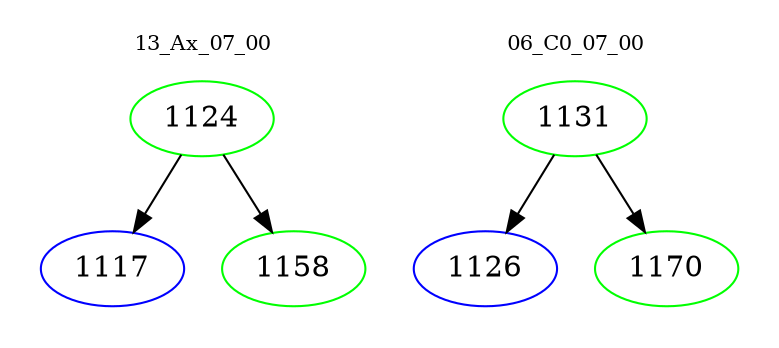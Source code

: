digraph{
subgraph cluster_0 {
color = white
label = "13_Ax_07_00";
fontsize=10;
T0_1124 [label="1124", color="green"]
T0_1124 -> T0_1117 [color="black"]
T0_1117 [label="1117", color="blue"]
T0_1124 -> T0_1158 [color="black"]
T0_1158 [label="1158", color="green"]
}
subgraph cluster_1 {
color = white
label = "06_C0_07_00";
fontsize=10;
T1_1131 [label="1131", color="green"]
T1_1131 -> T1_1126 [color="black"]
T1_1126 [label="1126", color="blue"]
T1_1131 -> T1_1170 [color="black"]
T1_1170 [label="1170", color="green"]
}
}
